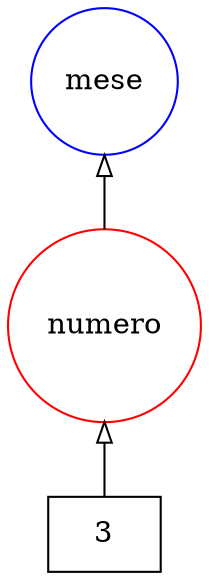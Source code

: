 digraph {
   rankdir=BT;
   edge [arrowhead=empty];

   subgraph {
      rank="source";
      edge [arrowhead=normal];
      node [shape=box];
      t140 [label="3"];
   }

   subgraph {
      rank="same";
      node [color=red,shape=circle];
      tag155 [label=numero]; 
   }

   subgraph {
      rank="same";
      node [color=blue,shape=circle];
      tag234 [label=mese]; 
   }

   subgraph {
      rank="same";
      node [color=green,shape=circle];
   }

   subgraph {
      rank="same";
      node [color=orange,shape=circle];
   }
   tag155 -> tag234;
   t140 -> tag155;
}